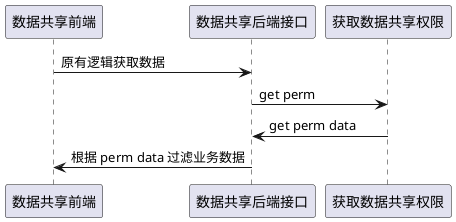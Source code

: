 @startuml
数据共享前端 -> 数据共享后端接口:原有逻辑获取数据
数据共享后端接口 -> 获取数据共享权限: get perm
获取数据共享权限 -> 数据共享后端接口: get perm data
数据共享后端接口 -> 数据共享前端: 根据 perm data 过滤业务数据
@enduml